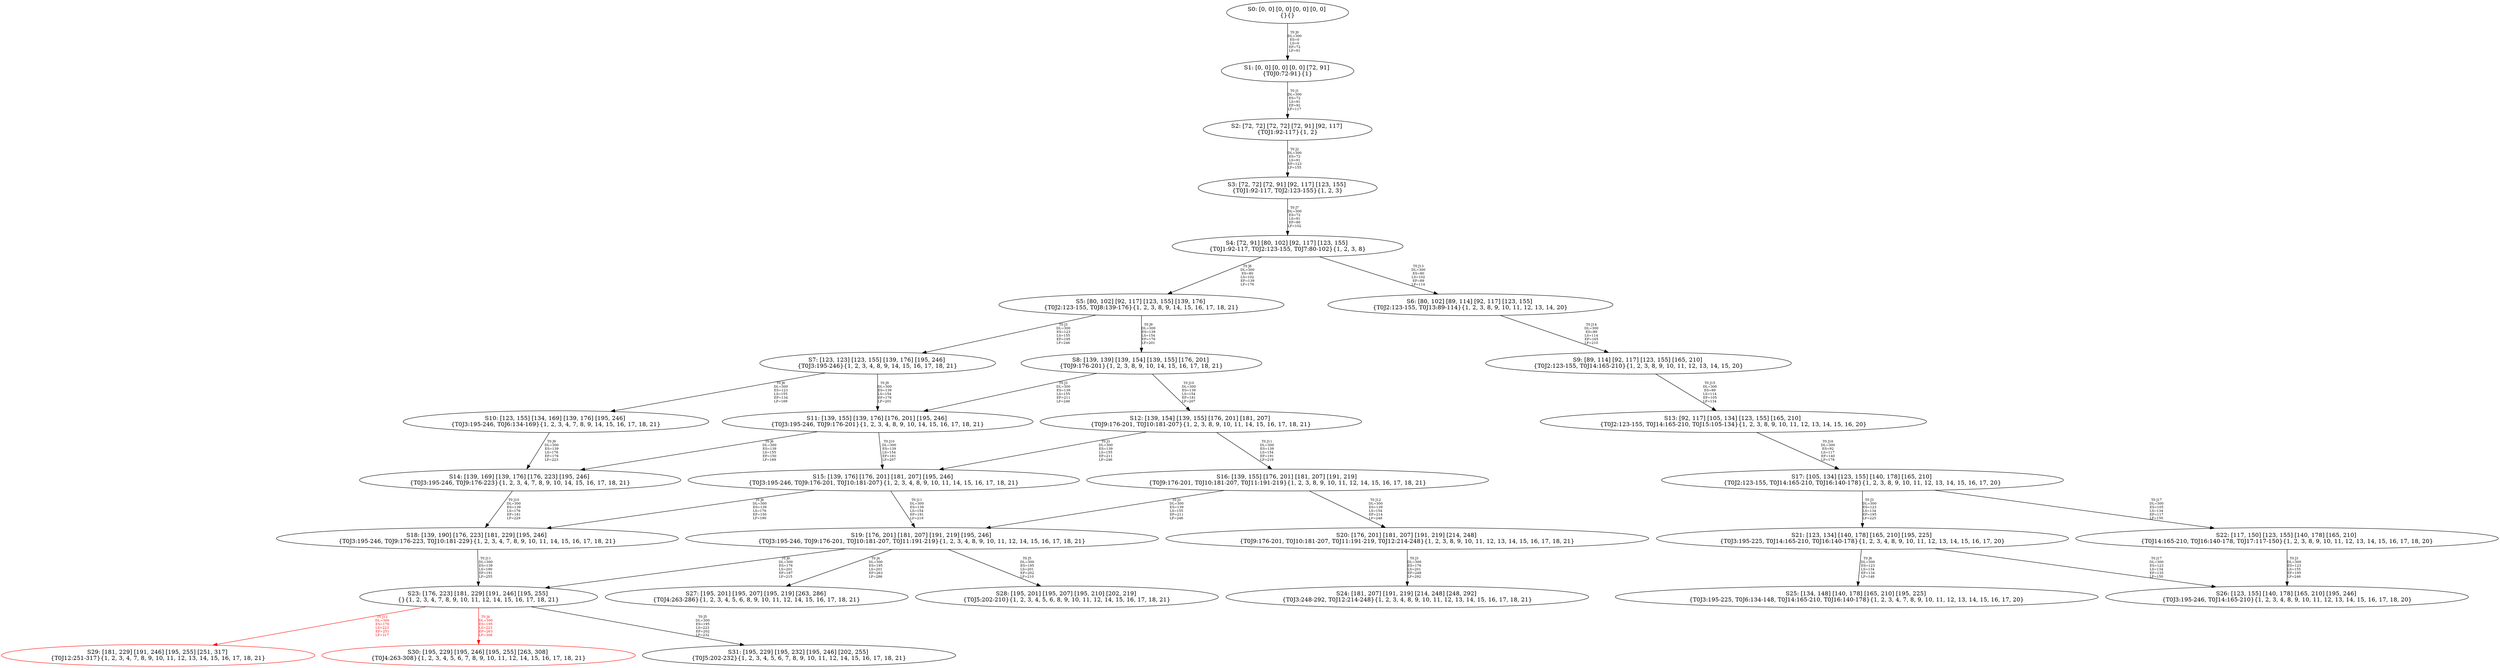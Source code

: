 digraph {
	S0[label="S0: [0, 0] [0, 0] [0, 0] [0, 0] \n{}{}"];
	S1[label="S1: [0, 0] [0, 0] [0, 0] [72, 91] \n{T0J0:72-91}{1}"];
	S2[label="S2: [72, 72] [72, 72] [72, 91] [92, 117] \n{T0J1:92-117}{1, 2}"];
	S3[label="S3: [72, 72] [72, 91] [92, 117] [123, 155] \n{T0J1:92-117, T0J2:123-155}{1, 2, 3}"];
	S4[label="S4: [72, 91] [80, 102] [92, 117] [123, 155] \n{T0J1:92-117, T0J2:123-155, T0J7:80-102}{1, 2, 3, 8}"];
	S5[label="S5: [80, 102] [92, 117] [123, 155] [139, 176] \n{T0J2:123-155, T0J8:139-176}{1, 2, 3, 8, 9, 14, 15, 16, 17, 18, 21}"];
	S6[label="S6: [80, 102] [89, 114] [92, 117] [123, 155] \n{T0J2:123-155, T0J13:89-114}{1, 2, 3, 8, 9, 10, 11, 12, 13, 14, 20}"];
	S7[label="S7: [123, 123] [123, 155] [139, 176] [195, 246] \n{T0J3:195-246}{1, 2, 3, 4, 8, 9, 14, 15, 16, 17, 18, 21}"];
	S8[label="S8: [139, 139] [139, 154] [139, 155] [176, 201] \n{T0J9:176-201}{1, 2, 3, 8, 9, 10, 14, 15, 16, 17, 18, 21}"];
	S9[label="S9: [89, 114] [92, 117] [123, 155] [165, 210] \n{T0J2:123-155, T0J14:165-210}{1, 2, 3, 8, 9, 10, 11, 12, 13, 14, 15, 20}"];
	S10[label="S10: [123, 155] [134, 169] [139, 176] [195, 246] \n{T0J3:195-246, T0J6:134-169}{1, 2, 3, 4, 7, 8, 9, 14, 15, 16, 17, 18, 21}"];
	S11[label="S11: [139, 155] [139, 176] [176, 201] [195, 246] \n{T0J3:195-246, T0J9:176-201}{1, 2, 3, 4, 8, 9, 10, 14, 15, 16, 17, 18, 21}"];
	S12[label="S12: [139, 154] [139, 155] [176, 201] [181, 207] \n{T0J9:176-201, T0J10:181-207}{1, 2, 3, 8, 9, 10, 11, 14, 15, 16, 17, 18, 21}"];
	S13[label="S13: [92, 117] [105, 134] [123, 155] [165, 210] \n{T0J2:123-155, T0J14:165-210, T0J15:105-134}{1, 2, 3, 8, 9, 10, 11, 12, 13, 14, 15, 16, 20}"];
	S14[label="S14: [139, 169] [139, 176] [176, 223] [195, 246] \n{T0J3:195-246, T0J9:176-223}{1, 2, 3, 4, 7, 8, 9, 10, 14, 15, 16, 17, 18, 21}"];
	S15[label="S15: [139, 176] [176, 201] [181, 207] [195, 246] \n{T0J3:195-246, T0J9:176-201, T0J10:181-207}{1, 2, 3, 4, 8, 9, 10, 11, 14, 15, 16, 17, 18, 21}"];
	S16[label="S16: [139, 155] [176, 201] [181, 207] [191, 219] \n{T0J9:176-201, T0J10:181-207, T0J11:191-219}{1, 2, 3, 8, 9, 10, 11, 12, 14, 15, 16, 17, 18, 21}"];
	S17[label="S17: [105, 134] [123, 155] [140, 178] [165, 210] \n{T0J2:123-155, T0J14:165-210, T0J16:140-178}{1, 2, 3, 8, 9, 10, 11, 12, 13, 14, 15, 16, 17, 20}"];
	S18[label="S18: [139, 190] [176, 223] [181, 229] [195, 246] \n{T0J3:195-246, T0J9:176-223, T0J10:181-229}{1, 2, 3, 4, 7, 8, 9, 10, 11, 14, 15, 16, 17, 18, 21}"];
	S19[label="S19: [176, 201] [181, 207] [191, 219] [195, 246] \n{T0J3:195-246, T0J9:176-201, T0J10:181-207, T0J11:191-219}{1, 2, 3, 4, 8, 9, 10, 11, 12, 14, 15, 16, 17, 18, 21}"];
	S20[label="S20: [176, 201] [181, 207] [191, 219] [214, 248] \n{T0J9:176-201, T0J10:181-207, T0J11:191-219, T0J12:214-248}{1, 2, 3, 8, 9, 10, 11, 12, 13, 14, 15, 16, 17, 18, 21}"];
	S21[label="S21: [123, 134] [140, 178] [165, 210] [195, 225] \n{T0J3:195-225, T0J14:165-210, T0J16:140-178}{1, 2, 3, 4, 8, 9, 10, 11, 12, 13, 14, 15, 16, 17, 20}"];
	S22[label="S22: [117, 150] [123, 155] [140, 178] [165, 210] \n{T0J14:165-210, T0J16:140-178, T0J17:117-150}{1, 2, 3, 8, 9, 10, 11, 12, 13, 14, 15, 16, 17, 18, 20}"];
	S23[label="S23: [176, 223] [181, 229] [191, 246] [195, 255] \n{}{1, 2, 3, 4, 7, 8, 9, 10, 11, 12, 14, 15, 16, 17, 18, 21}"];
	S24[label="S24: [181, 207] [191, 219] [214, 248] [248, 292] \n{T0J3:248-292, T0J12:214-248}{1, 2, 3, 4, 8, 9, 10, 11, 12, 13, 14, 15, 16, 17, 18, 21}"];
	S25[label="S25: [134, 148] [140, 178] [165, 210] [195, 225] \n{T0J3:195-225, T0J6:134-148, T0J14:165-210, T0J16:140-178}{1, 2, 3, 4, 7, 8, 9, 10, 11, 12, 13, 14, 15, 16, 17, 20}"];
	S26[label="S26: [123, 155] [140, 178] [165, 210] [195, 246] \n{T0J3:195-246, T0J14:165-210}{1, 2, 3, 4, 8, 9, 10, 11, 12, 13, 14, 15, 16, 17, 18, 20}"];
	S27[label="S27: [195, 201] [195, 207] [195, 219] [263, 286] \n{T0J4:263-286}{1, 2, 3, 4, 5, 6, 8, 9, 10, 11, 12, 14, 15, 16, 17, 18, 21}"];
	S28[label="S28: [195, 201] [195, 207] [195, 210] [202, 219] \n{T0J5:202-210}{1, 2, 3, 4, 5, 6, 8, 9, 10, 11, 12, 14, 15, 16, 17, 18, 21}"];
	S29[label="S29: [181, 229] [191, 246] [195, 255] [251, 317] \n{T0J12:251-317}{1, 2, 3, 4, 7, 8, 9, 10, 11, 12, 13, 14, 15, 16, 17, 18, 21}"];
	S30[label="S30: [195, 229] [195, 246] [195, 255] [263, 308] \n{T0J4:263-308}{1, 2, 3, 4, 5, 6, 7, 8, 9, 10, 11, 12, 14, 15, 16, 17, 18, 21}"];
	S31[label="S31: [195, 229] [195, 232] [195, 246] [202, 255] \n{T0J5:202-232}{1, 2, 3, 4, 5, 6, 7, 8, 9, 10, 11, 12, 14, 15, 16, 17, 18, 21}"];
	S0 -> S1[label="T0 J0\nDL=300\nES=0\nLS=0\nEF=72\nLF=91",fontsize=8];
	S1 -> S2[label="T0 J1\nDL=300\nES=72\nLS=91\nEF=92\nLF=117",fontsize=8];
	S2 -> S3[label="T0 J2\nDL=300\nES=72\nLS=91\nEF=123\nLF=155",fontsize=8];
	S3 -> S4[label="T0 J7\nDL=300\nES=72\nLS=91\nEF=80\nLF=102",fontsize=8];
	S4 -> S5[label="T0 J8\nDL=300\nES=80\nLS=102\nEF=139\nLF=176",fontsize=8];
	S4 -> S6[label="T0 J13\nDL=300\nES=80\nLS=102\nEF=89\nLF=114",fontsize=8];
	S5 -> S7[label="T0 J3\nDL=300\nES=123\nLS=155\nEF=195\nLF=246",fontsize=8];
	S5 -> S8[label="T0 J9\nDL=300\nES=139\nLS=154\nEF=176\nLF=201",fontsize=8];
	S6 -> S9[label="T0 J14\nDL=300\nES=89\nLS=114\nEF=165\nLF=210",fontsize=8];
	S7 -> S10[label="T0 J6\nDL=300\nES=123\nLS=155\nEF=134\nLF=169",fontsize=8];
	S7 -> S11[label="T0 J9\nDL=300\nES=139\nLS=154\nEF=176\nLF=201",fontsize=8];
	S8 -> S11[label="T0 J3\nDL=300\nES=139\nLS=155\nEF=211\nLF=246",fontsize=8];
	S8 -> S12[label="T0 J10\nDL=300\nES=139\nLS=154\nEF=181\nLF=207",fontsize=8];
	S9 -> S13[label="T0 J15\nDL=300\nES=89\nLS=114\nEF=105\nLF=134",fontsize=8];
	S10 -> S14[label="T0 J9\nDL=300\nES=139\nLS=176\nEF=176\nLF=223",fontsize=8];
	S11 -> S14[label="T0 J6\nDL=300\nES=139\nLS=155\nEF=150\nLF=169",fontsize=8];
	S11 -> S15[label="T0 J10\nDL=300\nES=139\nLS=154\nEF=181\nLF=207",fontsize=8];
	S12 -> S15[label="T0 J3\nDL=300\nES=139\nLS=155\nEF=211\nLF=246",fontsize=8];
	S12 -> S16[label="T0 J11\nDL=300\nES=139\nLS=154\nEF=191\nLF=219",fontsize=8];
	S13 -> S17[label="T0 J16\nDL=300\nES=92\nLS=117\nEF=140\nLF=178",fontsize=8];
	S14 -> S18[label="T0 J10\nDL=300\nES=139\nLS=176\nEF=181\nLF=229",fontsize=8];
	S15 -> S18[label="T0 J6\nDL=300\nES=139\nLS=176\nEF=150\nLF=190",fontsize=8];
	S15 -> S19[label="T0 J11\nDL=300\nES=139\nLS=154\nEF=191\nLF=219",fontsize=8];
	S16 -> S19[label="T0 J3\nDL=300\nES=139\nLS=155\nEF=211\nLF=246",fontsize=8];
	S16 -> S20[label="T0 J12\nDL=300\nES=139\nLS=154\nEF=214\nLF=248",fontsize=8];
	S17 -> S21[label="T0 J3\nDL=300\nES=123\nLS=134\nEF=195\nLF=225",fontsize=8];
	S17 -> S22[label="T0 J17\nDL=300\nES=105\nLS=134\nEF=117\nLF=150",fontsize=8];
	S18 -> S23[label="T0 J11\nDL=300\nES=139\nLS=190\nEF=191\nLF=255",fontsize=8];
	S19 -> S27[label="T0 J4\nDL=300\nES=195\nLS=201\nEF=263\nLF=286",fontsize=8];
	S19 -> S28[label="T0 J5\nDL=300\nES=195\nLS=201\nEF=202\nLF=210",fontsize=8];
	S19 -> S23[label="T0 J6\nDL=300\nES=176\nLS=201\nEF=187\nLF=215",fontsize=8];
	S20 -> S24[label="T0 J3\nDL=300\nES=176\nLS=201\nEF=248\nLF=292",fontsize=8];
	S21 -> S25[label="T0 J6\nDL=300\nES=123\nLS=134\nEF=134\nLF=148",fontsize=8];
	S21 -> S26[label="T0 J17\nDL=300\nES=123\nLS=134\nEF=135\nLF=150",fontsize=8];
	S22 -> S26[label="T0 J3\nDL=300\nES=123\nLS=155\nEF=195\nLF=246",fontsize=8];
	S23 -> S30[label="T0 J4\nDL=300\nES=195\nLS=223\nEF=263\nLF=308",color=Red,fontcolor=Red,fontsize=8];
S30[color=Red];
	S23 -> S31[label="T0 J5\nDL=300\nES=195\nLS=223\nEF=202\nLF=232",fontsize=8];
	S23 -> S29[label="T0 J12\nDL=300\nES=176\nLS=223\nEF=251\nLF=317",color=Red,fontcolor=Red,fontsize=8];
S29[color=Red];
}
